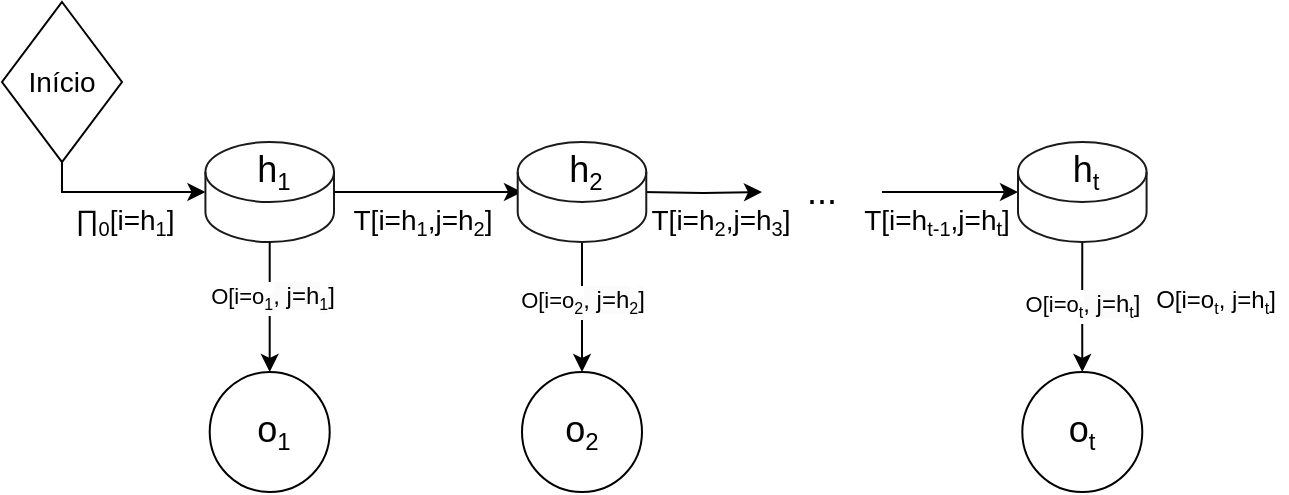 <mxfile version="21.3.7" type="device">
  <diagram name="Página-1" id="kkzLbv9Y-1G9x1TP5E9l">
    <mxGraphModel dx="378" dy="273" grid="1" gridSize="10" guides="1" tooltips="1" connect="1" arrows="1" fold="1" page="1" pageScale="1" pageWidth="827" pageHeight="1169" math="0" shadow="0">
      <root>
        <mxCell id="0" />
        <mxCell id="1" parent="0" />
        <mxCell id="_aOGYPsXmDmC9HBMNXtq-1" value="" style="shape=cylinder3;whiteSpace=wrap;html=1;boundedLbl=1;backgroundOutline=1;size=15;fillColor=#FFFFFF;strokeColor=#1A1A1A;" vertex="1" parent="1">
          <mxGeometry x="171.71" y="245" width="64.29" height="50" as="geometry" />
        </mxCell>
        <mxCell id="LFsvHJUoIW84cKthlYZu-6" value="" style="edgeStyle=orthogonalEdgeStyle;rounded=0;orthogonalLoop=1;jettySize=auto;html=1;exitX=1;exitY=0.5;exitDx=0;exitDy=0;exitPerimeter=0;" parent="1" edge="1">
          <mxGeometry relative="1" as="geometry">
            <mxPoint x="236" y="270" as="sourcePoint" />
            <mxPoint x="330" y="270" as="targetPoint" />
          </mxGeometry>
        </mxCell>
        <mxCell id="LFsvHJUoIW84cKthlYZu-7" value="" style="edgeStyle=orthogonalEdgeStyle;rounded=0;orthogonalLoop=1;jettySize=auto;html=1;" parent="1" target="LFsvHJUoIW84cKthlYZu-5" edge="1">
          <mxGeometry relative="1" as="geometry">
            <mxPoint x="390" y="270" as="sourcePoint" />
          </mxGeometry>
        </mxCell>
        <mxCell id="LFsvHJUoIW84cKthlYZu-8" value="" style="edgeStyle=orthogonalEdgeStyle;rounded=0;orthogonalLoop=1;jettySize=auto;html=1;" parent="1" source="LFsvHJUoIW84cKthlYZu-5" edge="1">
          <mxGeometry relative="1" as="geometry">
            <mxPoint x="578.0" y="270" as="targetPoint" />
          </mxGeometry>
        </mxCell>
        <mxCell id="LFsvHJUoIW84cKthlYZu-5" value="&lt;font style=&quot;font-size: 18px;&quot;&gt;...&lt;/font&gt;" style="text;html=1;strokeColor=none;fillColor=none;align=center;verticalAlign=middle;whiteSpace=wrap;rounded=0;" parent="1" vertex="1">
          <mxGeometry x="450" y="255" width="60" height="30" as="geometry" />
        </mxCell>
        <mxCell id="LFsvHJUoIW84cKthlYZu-14" style="edgeStyle=orthogonalEdgeStyle;rounded=0;orthogonalLoop=1;jettySize=auto;html=1;entryX=0;entryY=0.5;entryDx=0;entryDy=0;entryPerimeter=0;" parent="1" source="LFsvHJUoIW84cKthlYZu-13" target="_aOGYPsXmDmC9HBMNXtq-1" edge="1">
          <mxGeometry relative="1" as="geometry">
            <Array as="points">
              <mxPoint x="100" y="270" />
            </Array>
            <mxPoint x="170" y="270" as="targetPoint" />
          </mxGeometry>
        </mxCell>
        <mxCell id="LFsvHJUoIW84cKthlYZu-13" value="Início" style="rhombus;whiteSpace=wrap;html=1;fontSize=14;" parent="1" vertex="1">
          <mxGeometry x="70" y="175" width="60" height="80" as="geometry" />
        </mxCell>
        <mxCell id="LFsvHJUoIW84cKthlYZu-16" value="T[i=h&lt;sub style=&quot;&quot;&gt;&lt;font style=&quot;font-size: 10px;&quot;&gt;1&lt;/font&gt;&lt;/sub&gt;&lt;font style=&quot;font-size: 14px;&quot;&gt;,j=h&lt;/font&gt;&lt;sub style=&quot;&quot;&gt;&lt;font style=&quot;font-size: 10px;&quot;&gt;2&lt;/font&gt;&lt;/sub&gt;]" style="text;html=1;strokeColor=none;fillColor=none;align=center;verticalAlign=middle;whiteSpace=wrap;rounded=0;fontSize=14;" parent="1" vertex="1">
          <mxGeometry x="236" y="270" width="89" height="30" as="geometry" />
        </mxCell>
        <mxCell id="LFsvHJUoIW84cKthlYZu-19" value="T[i=h&lt;sub style=&quot;&quot;&gt;&lt;font style=&quot;font-size: 10px;&quot;&gt;2&lt;/font&gt;&lt;/sub&gt;&lt;font style=&quot;font-size: 14px;&quot;&gt;,j=h&lt;/font&gt;&lt;sub style=&quot;&quot;&gt;&lt;font style=&quot;font-size: 10px;&quot;&gt;3&lt;/font&gt;&lt;/sub&gt;]" style="text;html=1;strokeColor=none;fillColor=none;align=center;verticalAlign=middle;whiteSpace=wrap;rounded=0;fontSize=14;" parent="1" vertex="1">
          <mxGeometry x="385" y="270" width="89" height="30" as="geometry" />
        </mxCell>
        <mxCell id="LFsvHJUoIW84cKthlYZu-20" value="T[i=h&lt;sub style=&quot;&quot;&gt;&lt;font style=&quot;font-size: 10px;&quot;&gt;t-1&lt;/font&gt;&lt;/sub&gt;&lt;font style=&quot;font-size: 14px;&quot;&gt;,j=h&lt;/font&gt;&lt;sub style=&quot;&quot;&gt;&lt;font style=&quot;font-size: 10px;&quot;&gt;t&lt;/font&gt;&lt;/sub&gt;]" style="text;html=1;strokeColor=none;fillColor=none;align=center;verticalAlign=middle;whiteSpace=wrap;rounded=0;fontSize=14;" parent="1" vertex="1">
          <mxGeometry x="493" y="270" width="89" height="30" as="geometry" />
        </mxCell>
        <mxCell id="LFsvHJUoIW84cKthlYZu-21" value="∏&lt;sub style=&quot;border-color: var(--border-color);&quot;&gt;&lt;font style=&quot;font-size: 10px;&quot;&gt;0&lt;/font&gt;&lt;/sub&gt;[i=h&lt;sub style=&quot;&quot;&gt;&lt;font style=&quot;font-size: 10px;&quot;&gt;1&lt;/font&gt;&lt;/sub&gt;]" style="text;html=1;strokeColor=none;fillColor=none;align=center;verticalAlign=middle;whiteSpace=wrap;rounded=0;fontSize=14;" parent="1" vertex="1">
          <mxGeometry x="87" y="270" width="89" height="30" as="geometry" />
        </mxCell>
        <mxCell id="4HRlyaQ2i58HWHiF0hep-9" value="" style="edgeStyle=orthogonalEdgeStyle;rounded=0;orthogonalLoop=1;jettySize=auto;html=1;exitX=0.5;exitY=1;exitDx=0;exitDy=0;exitPerimeter=0;" parent="1" source="_aOGYPsXmDmC9HBMNXtq-1" target="4HRlyaQ2i58HWHiF0hep-8" edge="1">
          <mxGeometry relative="1" as="geometry">
            <mxPoint x="206" y="305" as="sourcePoint" />
          </mxGeometry>
        </mxCell>
        <mxCell id="_aOGYPsXmDmC9HBMNXtq-8" value="O[i=o&lt;sub style=&quot;border-color: var(--border-color); background-color: rgb(251, 251, 251);&quot;&gt;&lt;font style=&quot;border-color: var(--border-color); font-size: 8px;&quot;&gt;1&lt;/font&gt;&lt;/sub&gt;&lt;span style=&quot;font-size: 12px; background-color: rgb(251, 251, 251);&quot;&gt;, j=h&lt;/span&gt;&lt;sub style=&quot;border-color: var(--border-color); background-color: rgb(251, 251, 251);&quot;&gt;&lt;font style=&quot;border-color: var(--border-color); font-size: 8px;&quot;&gt;1&lt;/font&gt;&lt;/sub&gt;&lt;span style=&quot;font-size: 12px; background-color: rgb(251, 251, 251);&quot;&gt;]&lt;/span&gt;" style="edgeLabel;html=1;align=center;verticalAlign=middle;resizable=0;points=[];" vertex="1" connectable="0" parent="4HRlyaQ2i58HWHiF0hep-9">
          <mxGeometry x="-0.14" y="1" relative="1" as="geometry">
            <mxPoint as="offset" />
          </mxGeometry>
        </mxCell>
        <mxCell id="4HRlyaQ2i58HWHiF0hep-14" value="" style="edgeStyle=orthogonalEdgeStyle;rounded=0;orthogonalLoop=1;jettySize=auto;html=1;entryX=0.5;entryY=0;entryDx=0;entryDy=0;exitX=0.5;exitY=1;exitDx=0;exitDy=0;exitPerimeter=0;" parent="1" source="_aOGYPsXmDmC9HBMNXtq-3" target="4HRlyaQ2i58HWHiF0hep-11" edge="1">
          <mxGeometry relative="1" as="geometry">
            <mxPoint x="360" y="305" as="sourcePoint" />
          </mxGeometry>
        </mxCell>
        <mxCell id="_aOGYPsXmDmC9HBMNXtq-7" value="O[i=o&lt;sub style=&quot;border-color: var(--border-color); background-color: rgb(251, 251, 251);&quot;&gt;&lt;font style=&quot;border-color: var(--border-color); font-size: 8px;&quot;&gt;2&lt;/font&gt;&lt;/sub&gt;&lt;span style=&quot;font-size: 12px; background-color: rgb(251, 251, 251);&quot;&gt;, j=h&lt;/span&gt;&lt;sub style=&quot;border-color: var(--border-color); background-color: rgb(251, 251, 251);&quot;&gt;&lt;font style=&quot;border-color: var(--border-color); font-size: 8px;&quot;&gt;2&lt;/font&gt;&lt;/sub&gt;&lt;span style=&quot;font-size: 12px; background-color: rgb(251, 251, 251);&quot;&gt;]&lt;/span&gt;" style="edgeLabel;html=1;align=center;verticalAlign=middle;resizable=0;points=[];" vertex="1" connectable="0" parent="4HRlyaQ2i58HWHiF0hep-14">
          <mxGeometry x="-0.081" relative="1" as="geometry">
            <mxPoint as="offset" />
          </mxGeometry>
        </mxCell>
        <mxCell id="4HRlyaQ2i58HWHiF0hep-17" value="O[i=o&lt;sub style=&quot;border-color: var(--border-color); background-color: rgb(251, 251, 251);&quot;&gt;&lt;font style=&quot;border-color: var(--border-color); font-size: 8px;&quot;&gt;t&lt;/font&gt;&lt;/sub&gt;&lt;span style=&quot;font-size: 12px; background-color: rgb(251, 251, 251);&quot;&gt;, j=h&lt;/span&gt;&lt;sub style=&quot;border-color: var(--border-color); background-color: rgb(251, 251, 251);&quot;&gt;&lt;font style=&quot;border-color: var(--border-color); font-size: 8px;&quot;&gt;t&lt;/font&gt;&lt;/sub&gt;&lt;span style=&quot;font-size: 12px; background-color: rgb(251, 251, 251);&quot;&gt;]&lt;/span&gt;" style="edgeStyle=orthogonalEdgeStyle;rounded=0;orthogonalLoop=1;jettySize=auto;html=1;entryX=0.5;entryY=0;entryDx=0;entryDy=0;exitX=0.5;exitY=1;exitDx=0;exitDy=0;exitPerimeter=0;" parent="1" source="_aOGYPsXmDmC9HBMNXtq-5" target="4HRlyaQ2i58HWHiF0hep-15" edge="1">
          <mxGeometry relative="1" as="geometry">
            <mxPoint x="608.0" y="305" as="sourcePoint" />
          </mxGeometry>
        </mxCell>
        <mxCell id="4HRlyaQ2i58HWHiF0hep-5" value="&lt;font style=&quot;font-size: 18px;&quot;&gt;h&lt;/font&gt;&lt;sub&gt;&lt;font style=&quot;font-size: 12px;&quot;&gt;1&lt;/font&gt;&lt;/sub&gt;" style="text;html=1;strokeColor=none;fillColor=none;align=center;verticalAlign=middle;whiteSpace=wrap;rounded=0;" parent="1" vertex="1">
          <mxGeometry x="188" y="245" width="36" height="30" as="geometry" />
        </mxCell>
        <mxCell id="4HRlyaQ2i58HWHiF0hep-8" value="" style="ellipse;whiteSpace=wrap;html=1;aspect=fixed;" parent="1" vertex="1">
          <mxGeometry x="173.85" y="360" width="60" height="60" as="geometry" />
        </mxCell>
        <mxCell id="4HRlyaQ2i58HWHiF0hep-10" value="&lt;font style=&quot;&quot;&gt;&lt;span style=&quot;font-size: 18px;&quot;&gt;o&lt;/span&gt;&lt;sub style=&quot;&quot;&gt;&lt;font style=&quot;font-size: 12px;&quot;&gt;1&lt;/font&gt;&lt;/sub&gt;&lt;/font&gt;" style="text;html=1;strokeColor=none;fillColor=none;align=center;verticalAlign=middle;whiteSpace=wrap;rounded=0;" parent="1" vertex="1">
          <mxGeometry x="176" y="375" width="60" height="30" as="geometry" />
        </mxCell>
        <mxCell id="4HRlyaQ2i58HWHiF0hep-11" value="" style="ellipse;whiteSpace=wrap;html=1;aspect=fixed;" parent="1" vertex="1">
          <mxGeometry x="330" y="360" width="60" height="60" as="geometry" />
        </mxCell>
        <mxCell id="4HRlyaQ2i58HWHiF0hep-12" value="&lt;font style=&quot;&quot;&gt;&lt;span style=&quot;font-size: 18px;&quot;&gt;o&lt;/span&gt;&lt;sub style=&quot;&quot;&gt;&lt;font style=&quot;font-size: 12px;&quot;&gt;2&lt;/font&gt;&lt;/sub&gt;&lt;/font&gt;" style="text;html=1;strokeColor=none;fillColor=none;align=center;verticalAlign=middle;whiteSpace=wrap;rounded=0;" parent="1" vertex="1">
          <mxGeometry x="330" y="375" width="60" height="30" as="geometry" />
        </mxCell>
        <mxCell id="4HRlyaQ2i58HWHiF0hep-15" value="" style="ellipse;whiteSpace=wrap;html=1;aspect=fixed;" parent="1" vertex="1">
          <mxGeometry x="580.15" y="360" width="60" height="60" as="geometry" />
        </mxCell>
        <mxCell id="4HRlyaQ2i58HWHiF0hep-16" value="&lt;font style=&quot;&quot;&gt;&lt;span style=&quot;font-size: 18px;&quot;&gt;o&lt;/span&gt;&lt;sub style=&quot;&quot;&gt;&lt;font style=&quot;font-size: 12px;&quot;&gt;t&lt;/font&gt;&lt;/sub&gt;&lt;/font&gt;" style="text;html=1;strokeColor=none;fillColor=none;align=center;verticalAlign=middle;whiteSpace=wrap;rounded=0;" parent="1" vertex="1">
          <mxGeometry x="580.15" y="375" width="60" height="30" as="geometry" />
        </mxCell>
        <mxCell id="4HRlyaQ2i58HWHiF0hep-20" value="O[i=o&lt;sub style=&quot;&quot;&gt;&lt;font style=&quot;font-size: 8px;&quot;&gt;t&lt;/font&gt;&lt;/sub&gt;, j=h&lt;sub&gt;&lt;font style=&quot;font-size: 8px;&quot;&gt;t&lt;/font&gt;&lt;/sub&gt;]" style="text;html=1;strokeColor=none;fillColor=none;align=center;verticalAlign=middle;whiteSpace=wrap;rounded=0;" parent="1" vertex="1">
          <mxGeometry x="642.29" y="310" width="70" height="30" as="geometry" />
        </mxCell>
        <mxCell id="_aOGYPsXmDmC9HBMNXtq-3" value="" style="shape=cylinder3;whiteSpace=wrap;html=1;boundedLbl=1;backgroundOutline=1;size=15;fillColor=#FFFFFF;strokeColor=#1A1A1A;" vertex="1" parent="1">
          <mxGeometry x="327.85" y="245" width="64.29" height="50" as="geometry" />
        </mxCell>
        <mxCell id="_aOGYPsXmDmC9HBMNXtq-4" value="&lt;font style=&quot;font-size: 18px;&quot;&gt;h&lt;/font&gt;&lt;sub&gt;&lt;font style=&quot;font-size: 12px;&quot;&gt;2&lt;/font&gt;&lt;/sub&gt;" style="text;html=1;strokeColor=none;fillColor=none;align=center;verticalAlign=middle;whiteSpace=wrap;rounded=0;" vertex="1" parent="1">
          <mxGeometry x="344.14" y="245" width="36" height="30" as="geometry" />
        </mxCell>
        <mxCell id="_aOGYPsXmDmC9HBMNXtq-5" value="" style="shape=cylinder3;whiteSpace=wrap;html=1;boundedLbl=1;backgroundOutline=1;size=15;fillColor=#FFFFFF;strokeColor=#1A1A1A;" vertex="1" parent="1">
          <mxGeometry x="578" y="245" width="64.29" height="50" as="geometry" />
        </mxCell>
        <mxCell id="_aOGYPsXmDmC9HBMNXtq-6" value="&lt;font style=&quot;font-size: 18px;&quot;&gt;h&lt;/font&gt;&lt;sub&gt;&lt;font style=&quot;font-size: 12px;&quot;&gt;t&lt;/font&gt;&lt;/sub&gt;" style="text;html=1;strokeColor=none;fillColor=none;align=center;verticalAlign=middle;whiteSpace=wrap;rounded=0;" vertex="1" parent="1">
          <mxGeometry x="594.29" y="245" width="36" height="30" as="geometry" />
        </mxCell>
      </root>
    </mxGraphModel>
  </diagram>
</mxfile>
